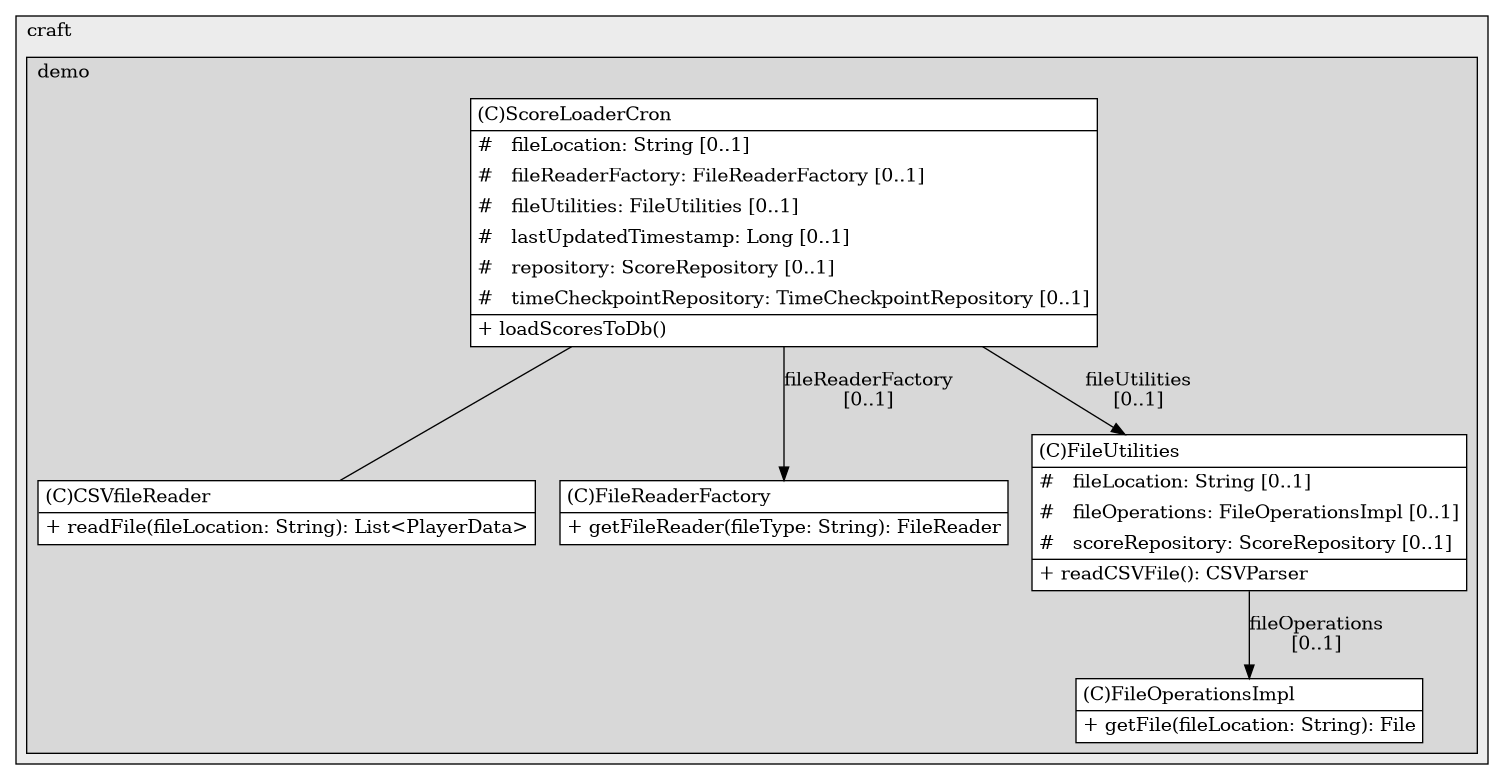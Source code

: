 @startuml

/' diagram meta data start
config=StructureConfiguration;
{
  "projectClassification": {
    "searchMode": "OpenProject", // OpenProject, AllProjects
    "includedProjects": "",
    "pathEndKeywords": "*.impl",
    "isClientPath": "",
    "isClientName": "",
    "isTestPath": "",
    "isTestName": "",
    "isMappingPath": "",
    "isMappingName": "",
    "isDataAccessPath": "",
    "isDataAccessName": "",
    "isDataStructurePath": "",
    "isDataStructureName": "",
    "isInterfaceStructuresPath": "",
    "isInterfaceStructuresName": "",
    "isEntryPointPath": "",
    "isEntryPointName": "",
    "treatFinalFieldsAsMandatory": false
  },
  "graphRestriction": {
    "classPackageExcludeFilter": "",
    "classPackageIncludeFilter": "",
    "classNameExcludeFilter": "",
    "classNameIncludeFilter": "*",
    "methodNameExcludeFilter": "",
    "methodNameIncludeFilter": "",
    "removeByInheritance": "", // inheritance/annotation based filtering is done in a second step
    "removeByAnnotation": "",
    "removeByClassPackage": "", // cleanup the graph after inheritance/annotation based filtering is done
    "removeByClassName": "",
    "cutMappings": false,
    "cutEnum": true,
    "cutTests": true,
    "cutClient": true,
    "cutDataAccess": true,
    "cutInterfaceStructures": true,
    "cutDataStructures": true,
    "cutGetterAndSetter": true,
    "cutConstructors": true
  },
  "graphTraversal": {
    "forwardDepth": 3,
    "backwardDepth": 3,
    "classPackageExcludeFilter": "",
    "classPackageIncludeFilter": "",
    "classNameExcludeFilter": "",
    "classNameIncludeFilter": "",
    "methodNameExcludeFilter": "",
    "methodNameIncludeFilter": "",
    "hideMappings": false,
    "hideDataStructures": false,
    "hidePrivateMethods": true,
    "hideInterfaceCalls": true, // indirection: implementation -> interface (is hidden) -> implementation
    "onlyShowApplicationEntryPoints": false, // root node is included
    "useMethodCallsForStructureDiagram": "ForwardOnly" // ForwardOnly, BothDirections, No
  },
  "details": {
    "aggregation": "GroupByClass", // ByClass, GroupByClass, None
    "showClassGenericTypes": true,
    "showMethods": true,
    "showMethodParameterNames": true,
    "showMethodParameterTypes": true,
    "showMethodReturnType": true,
    "showPackageLevels": 2,
    "showDetailedClassStructure": true
  },
  "rootClass": "com.craft.demo.scheduler.ScoreLoaderCron",
  "extensionCallbackMethod": "" // qualified.class.name#methodName - signature: public static String method(String)
}
diagram meta data end '/



digraph g {
    rankdir="TB"
    splines=polyline
    

'nodes 
subgraph cluster_94921248 { 
   	label=craft
	labeljust=l
	fillcolor="#ececec"
	style=filled
   
   subgraph cluster_1214830351 { 
   	label=demo
	labeljust=l
	fillcolor="#d8d8d8"
	style=filled
   
   CSVfileReader282476231[
	label=<<TABLE BORDER="1" CELLBORDER="0" CELLPADDING="4" CELLSPACING="0">
<TR><TD ALIGN="LEFT" >(C)CSVfileReader</TD></TR>
<HR/>
<TR><TD ALIGN="LEFT" >+ readFile(fileLocation: String): List&lt;PlayerData&gt;</TD></TR>
</TABLE>>
	style=filled
	margin=0
	shape=plaintext
	fillcolor="#FFFFFF"
];

FileOperationsImpl1989567041[
	label=<<TABLE BORDER="1" CELLBORDER="0" CELLPADDING="4" CELLSPACING="0">
<TR><TD ALIGN="LEFT" >(C)FileOperationsImpl</TD></TR>
<HR/>
<TR><TD ALIGN="LEFT" >+ getFile(fileLocation: String): File</TD></TR>
</TABLE>>
	style=filled
	margin=0
	shape=plaintext
	fillcolor="#FFFFFF"
];

FileReaderFactory282476231[
	label=<<TABLE BORDER="1" CELLBORDER="0" CELLPADDING="4" CELLSPACING="0">
<TR><TD ALIGN="LEFT" >(C)FileReaderFactory</TD></TR>
<HR/>
<TR><TD ALIGN="LEFT" >+ getFileReader(fileType: String): FileReader</TD></TR>
</TABLE>>
	style=filled
	margin=0
	shape=plaintext
	fillcolor="#FFFFFF"
];

FileUtilities1989567041[
	label=<<TABLE BORDER="1" CELLBORDER="0" CELLPADDING="4" CELLSPACING="0">
<TR><TD ALIGN="LEFT" >(C)FileUtilities</TD></TR>
<HR/>
<TR><TD ALIGN="LEFT" >#   fileLocation: String [0..1]</TD></TR>
<TR><TD ALIGN="LEFT" >#   fileOperations: FileOperationsImpl [0..1]</TD></TR>
<TR><TD ALIGN="LEFT" >#   scoreRepository: ScoreRepository [0..1]</TD></TR>
<HR/>
<TR><TD ALIGN="LEFT" >+ readCSVFile(): CSVParser</TD></TR>
</TABLE>>
	style=filled
	margin=0
	shape=plaintext
	fillcolor="#FFFFFF"
];

ScoreLoaderCron1412942411[
	label=<<TABLE BORDER="1" CELLBORDER="0" CELLPADDING="4" CELLSPACING="0">
<TR><TD ALIGN="LEFT" >(C)ScoreLoaderCron</TD></TR>
<HR/>
<TR><TD ALIGN="LEFT" >#   fileLocation: String [0..1]</TD></TR>
<TR><TD ALIGN="LEFT" >#   fileReaderFactory: FileReaderFactory [0..1]</TD></TR>
<TR><TD ALIGN="LEFT" >#   fileUtilities: FileUtilities [0..1]</TD></TR>
<TR><TD ALIGN="LEFT" >#   lastUpdatedTimestamp: Long [0..1]</TD></TR>
<TR><TD ALIGN="LEFT" >#   repository: ScoreRepository [0..1]</TD></TR>
<TR><TD ALIGN="LEFT" >#   timeCheckpointRepository: TimeCheckpointRepository [0..1]</TD></TR>
<HR/>
<TR><TD ALIGN="LEFT" >+ loadScoresToDb()</TD></TR>
</TABLE>>
	style=filled
	margin=0
	shape=plaintext
	fillcolor="#FFFFFF"
];
} 
} 

'edges    
FileUtilities1989567041 -> FileOperationsImpl1989567041[label="fileOperations
[0..1]"];
ScoreLoaderCron1412942411 -> CSVfileReader282476231[arrowhead=none];
ScoreLoaderCron1412942411 -> FileReaderFactory282476231[label="fileReaderFactory
[0..1]"];
ScoreLoaderCron1412942411 -> FileUtilities1989567041[label="fileUtilities
[0..1]"];
    
}
@enduml